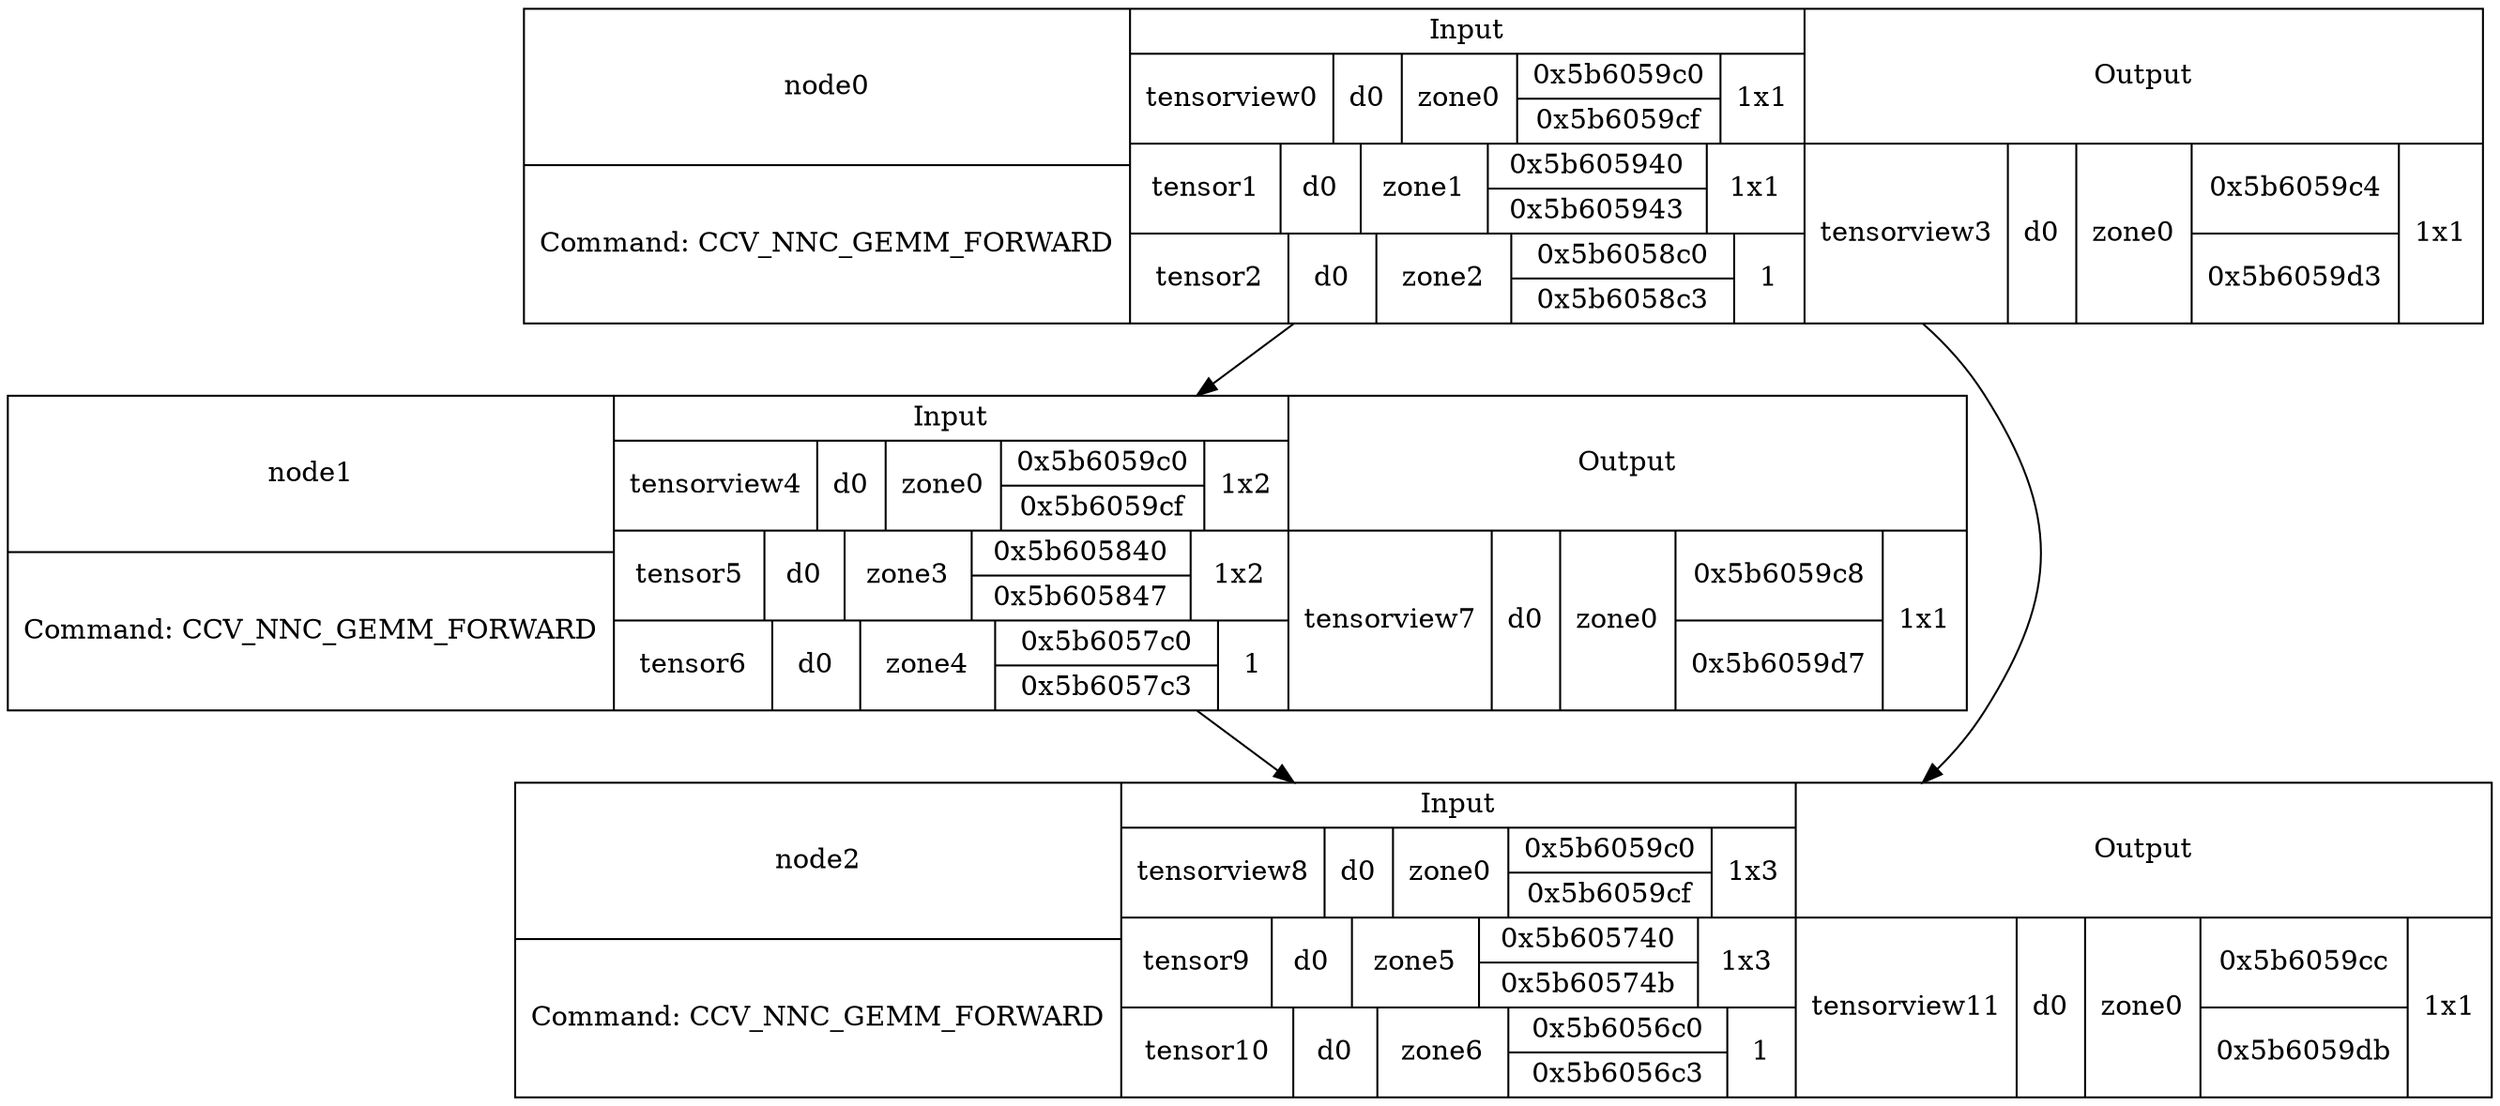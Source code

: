 digraph G {
compound=true;
node0 [shape=record,label="{node0|Command: CCV_NNC_GEMM_FORWARD}|{Input|{tensorview0|d0|zone0|{0x5b6059c0|0x5b6059cf}|1x1}|{tensor1|d0|zone1|{0x5b605940|0x5b605943}|1x1}|{tensor2|d0|zone2|{0x5b6058c0|0x5b6058c3}|1}}|{Output|{tensorview3|d0|zone0|{0x5b6059c4|0x5b6059d3}|1x1}}"];
node1 [shape=record,label="{node1|Command: CCV_NNC_GEMM_FORWARD}|{Input|{tensorview4|d0|zone0|{0x5b6059c0|0x5b6059cf}|1x2}|{tensor5|d0|zone3|{0x5b605840|0x5b605847}|1x2}|{tensor6|d0|zone4|{0x5b6057c0|0x5b6057c3}|1}}|{Output|{tensorview7|d0|zone0|{0x5b6059c8|0x5b6059d7}|1x1}}"];
node2 [shape=record,label="{node2|Command: CCV_NNC_GEMM_FORWARD}|{Input|{tensorview8|d0|zone0|{0x5b6059c0|0x5b6059cf}|1x3}|{tensor9|d0|zone5|{0x5b605740|0x5b60574b}|1x3}|{tensor10|d0|zone6|{0x5b6056c0|0x5b6056c3}|1}}|{Output|{tensorview11|d0|zone0|{0x5b6059cc|0x5b6059db}|1x1}}"];
node0 -> node1;
node0 -> node2;
node1 -> node2;
}
